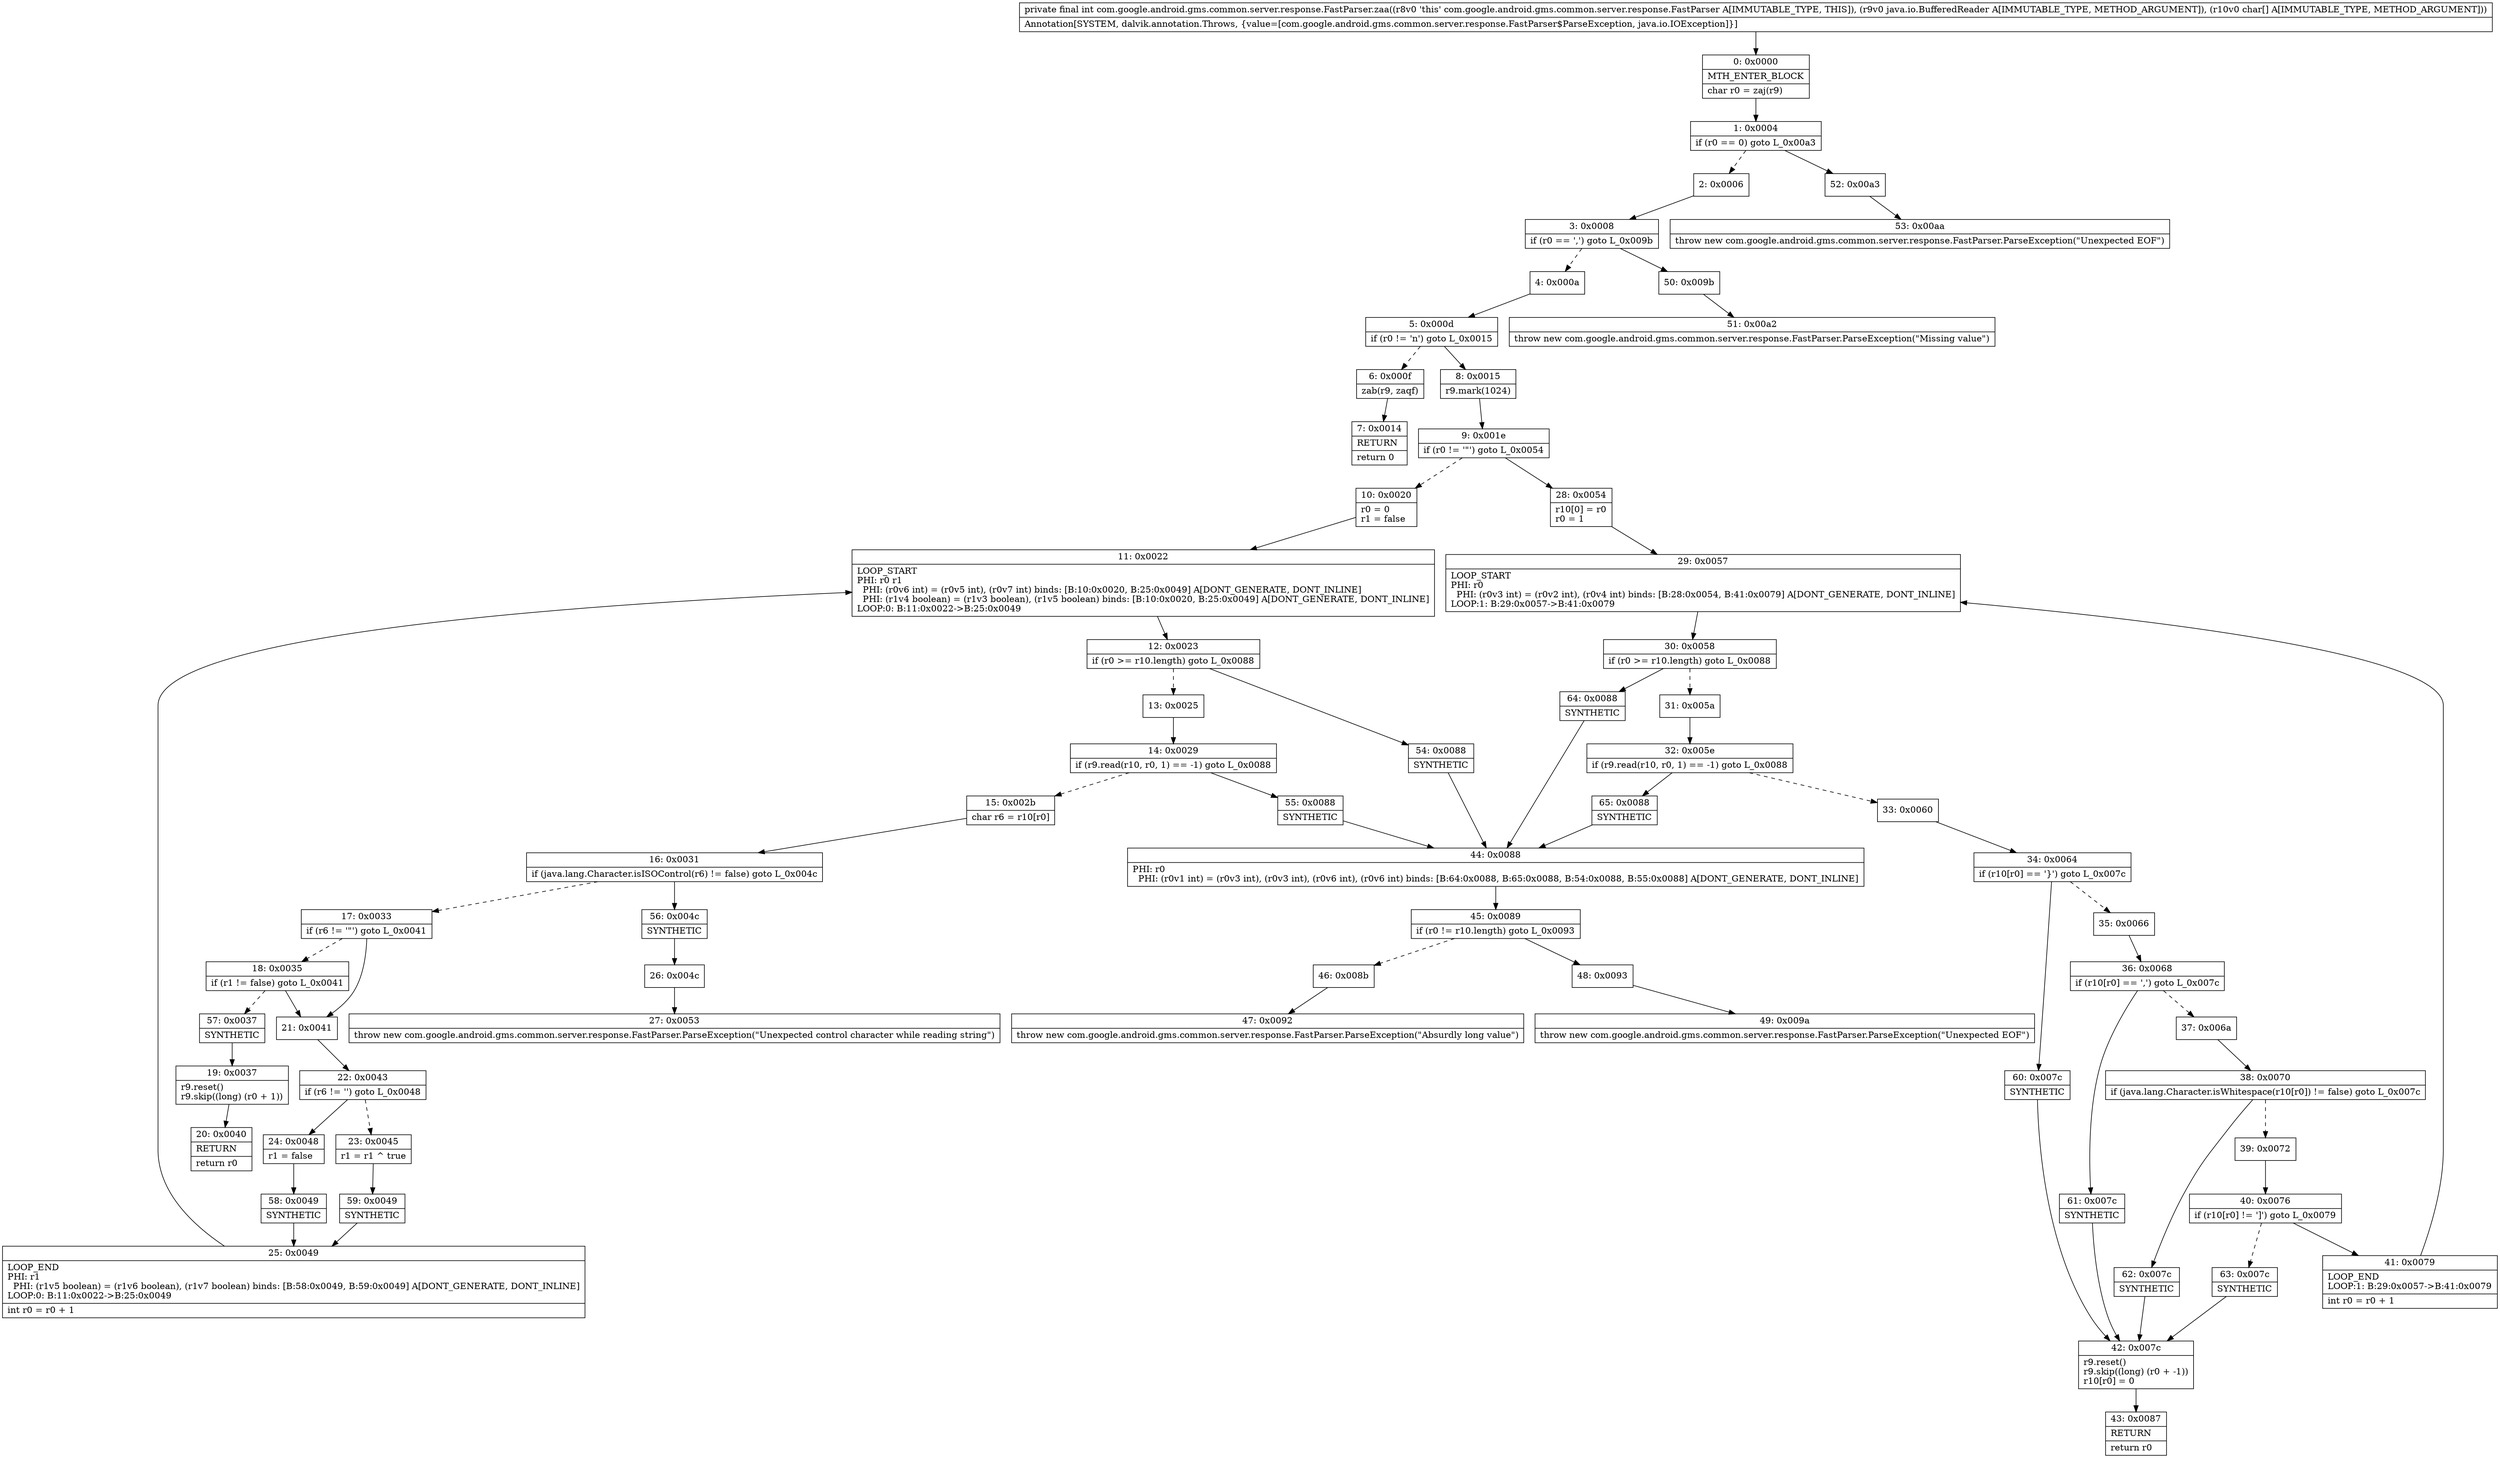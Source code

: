 digraph "CFG forcom.google.android.gms.common.server.response.FastParser.zaa(Ljava\/io\/BufferedReader;[C)I" {
Node_0 [shape=record,label="{0\:\ 0x0000|MTH_ENTER_BLOCK\l|char r0 = zaj(r9)\l}"];
Node_1 [shape=record,label="{1\:\ 0x0004|if (r0 == 0) goto L_0x00a3\l}"];
Node_2 [shape=record,label="{2\:\ 0x0006}"];
Node_3 [shape=record,label="{3\:\ 0x0008|if (r0 == ',') goto L_0x009b\l}"];
Node_4 [shape=record,label="{4\:\ 0x000a}"];
Node_5 [shape=record,label="{5\:\ 0x000d|if (r0 != 'n') goto L_0x0015\l}"];
Node_6 [shape=record,label="{6\:\ 0x000f|zab(r9, zaqf)\l}"];
Node_7 [shape=record,label="{7\:\ 0x0014|RETURN\l|return 0\l}"];
Node_8 [shape=record,label="{8\:\ 0x0015|r9.mark(1024)\l}"];
Node_9 [shape=record,label="{9\:\ 0x001e|if (r0 != '\"') goto L_0x0054\l}"];
Node_10 [shape=record,label="{10\:\ 0x0020|r0 = 0\lr1 = false\l}"];
Node_11 [shape=record,label="{11\:\ 0x0022|LOOP_START\lPHI: r0 r1 \l  PHI: (r0v6 int) = (r0v5 int), (r0v7 int) binds: [B:10:0x0020, B:25:0x0049] A[DONT_GENERATE, DONT_INLINE]\l  PHI: (r1v4 boolean) = (r1v3 boolean), (r1v5 boolean) binds: [B:10:0x0020, B:25:0x0049] A[DONT_GENERATE, DONT_INLINE]\lLOOP:0: B:11:0x0022\-\>B:25:0x0049\l}"];
Node_12 [shape=record,label="{12\:\ 0x0023|if (r0 \>= r10.length) goto L_0x0088\l}"];
Node_13 [shape=record,label="{13\:\ 0x0025}"];
Node_14 [shape=record,label="{14\:\ 0x0029|if (r9.read(r10, r0, 1) == \-1) goto L_0x0088\l}"];
Node_15 [shape=record,label="{15\:\ 0x002b|char r6 = r10[r0]\l}"];
Node_16 [shape=record,label="{16\:\ 0x0031|if (java.lang.Character.isISOControl(r6) != false) goto L_0x004c\l}"];
Node_17 [shape=record,label="{17\:\ 0x0033|if (r6 != '\"') goto L_0x0041\l}"];
Node_18 [shape=record,label="{18\:\ 0x0035|if (r1 != false) goto L_0x0041\l}"];
Node_19 [shape=record,label="{19\:\ 0x0037|r9.reset()\lr9.skip((long) (r0 + 1))\l}"];
Node_20 [shape=record,label="{20\:\ 0x0040|RETURN\l|return r0\l}"];
Node_21 [shape=record,label="{21\:\ 0x0041}"];
Node_22 [shape=record,label="{22\:\ 0x0043|if (r6 != '') goto L_0x0048\l}"];
Node_23 [shape=record,label="{23\:\ 0x0045|r1 = r1 ^ true\l}"];
Node_24 [shape=record,label="{24\:\ 0x0048|r1 = false\l}"];
Node_25 [shape=record,label="{25\:\ 0x0049|LOOP_END\lPHI: r1 \l  PHI: (r1v5 boolean) = (r1v6 boolean), (r1v7 boolean) binds: [B:58:0x0049, B:59:0x0049] A[DONT_GENERATE, DONT_INLINE]\lLOOP:0: B:11:0x0022\-\>B:25:0x0049\l|int r0 = r0 + 1\l}"];
Node_26 [shape=record,label="{26\:\ 0x004c}"];
Node_27 [shape=record,label="{27\:\ 0x0053|throw new com.google.android.gms.common.server.response.FastParser.ParseException(\"Unexpected control character while reading string\")\l}"];
Node_28 [shape=record,label="{28\:\ 0x0054|r10[0] = r0\lr0 = 1\l}"];
Node_29 [shape=record,label="{29\:\ 0x0057|LOOP_START\lPHI: r0 \l  PHI: (r0v3 int) = (r0v2 int), (r0v4 int) binds: [B:28:0x0054, B:41:0x0079] A[DONT_GENERATE, DONT_INLINE]\lLOOP:1: B:29:0x0057\-\>B:41:0x0079\l}"];
Node_30 [shape=record,label="{30\:\ 0x0058|if (r0 \>= r10.length) goto L_0x0088\l}"];
Node_31 [shape=record,label="{31\:\ 0x005a}"];
Node_32 [shape=record,label="{32\:\ 0x005e|if (r9.read(r10, r0, 1) == \-1) goto L_0x0088\l}"];
Node_33 [shape=record,label="{33\:\ 0x0060}"];
Node_34 [shape=record,label="{34\:\ 0x0064|if (r10[r0] == '\}') goto L_0x007c\l}"];
Node_35 [shape=record,label="{35\:\ 0x0066}"];
Node_36 [shape=record,label="{36\:\ 0x0068|if (r10[r0] == ',') goto L_0x007c\l}"];
Node_37 [shape=record,label="{37\:\ 0x006a}"];
Node_38 [shape=record,label="{38\:\ 0x0070|if (java.lang.Character.isWhitespace(r10[r0]) != false) goto L_0x007c\l}"];
Node_39 [shape=record,label="{39\:\ 0x0072}"];
Node_40 [shape=record,label="{40\:\ 0x0076|if (r10[r0] != ']') goto L_0x0079\l}"];
Node_41 [shape=record,label="{41\:\ 0x0079|LOOP_END\lLOOP:1: B:29:0x0057\-\>B:41:0x0079\l|int r0 = r0 + 1\l}"];
Node_42 [shape=record,label="{42\:\ 0x007c|r9.reset()\lr9.skip((long) (r0 + \-1))\lr10[r0] = 0\l}"];
Node_43 [shape=record,label="{43\:\ 0x0087|RETURN\l|return r0\l}"];
Node_44 [shape=record,label="{44\:\ 0x0088|PHI: r0 \l  PHI: (r0v1 int) = (r0v3 int), (r0v3 int), (r0v6 int), (r0v6 int) binds: [B:64:0x0088, B:65:0x0088, B:54:0x0088, B:55:0x0088] A[DONT_GENERATE, DONT_INLINE]\l}"];
Node_45 [shape=record,label="{45\:\ 0x0089|if (r0 != r10.length) goto L_0x0093\l}"];
Node_46 [shape=record,label="{46\:\ 0x008b}"];
Node_47 [shape=record,label="{47\:\ 0x0092|throw new com.google.android.gms.common.server.response.FastParser.ParseException(\"Absurdly long value\")\l}"];
Node_48 [shape=record,label="{48\:\ 0x0093}"];
Node_49 [shape=record,label="{49\:\ 0x009a|throw new com.google.android.gms.common.server.response.FastParser.ParseException(\"Unexpected EOF\")\l}"];
Node_50 [shape=record,label="{50\:\ 0x009b}"];
Node_51 [shape=record,label="{51\:\ 0x00a2|throw new com.google.android.gms.common.server.response.FastParser.ParseException(\"Missing value\")\l}"];
Node_52 [shape=record,label="{52\:\ 0x00a3}"];
Node_53 [shape=record,label="{53\:\ 0x00aa|throw new com.google.android.gms.common.server.response.FastParser.ParseException(\"Unexpected EOF\")\l}"];
Node_54 [shape=record,label="{54\:\ 0x0088|SYNTHETIC\l}"];
Node_55 [shape=record,label="{55\:\ 0x0088|SYNTHETIC\l}"];
Node_56 [shape=record,label="{56\:\ 0x004c|SYNTHETIC\l}"];
Node_57 [shape=record,label="{57\:\ 0x0037|SYNTHETIC\l}"];
Node_58 [shape=record,label="{58\:\ 0x0049|SYNTHETIC\l}"];
Node_59 [shape=record,label="{59\:\ 0x0049|SYNTHETIC\l}"];
Node_60 [shape=record,label="{60\:\ 0x007c|SYNTHETIC\l}"];
Node_61 [shape=record,label="{61\:\ 0x007c|SYNTHETIC\l}"];
Node_62 [shape=record,label="{62\:\ 0x007c|SYNTHETIC\l}"];
Node_63 [shape=record,label="{63\:\ 0x007c|SYNTHETIC\l}"];
Node_64 [shape=record,label="{64\:\ 0x0088|SYNTHETIC\l}"];
Node_65 [shape=record,label="{65\:\ 0x0088|SYNTHETIC\l}"];
MethodNode[shape=record,label="{private final int com.google.android.gms.common.server.response.FastParser.zaa((r8v0 'this' com.google.android.gms.common.server.response.FastParser A[IMMUTABLE_TYPE, THIS]), (r9v0 java.io.BufferedReader A[IMMUTABLE_TYPE, METHOD_ARGUMENT]), (r10v0 char[] A[IMMUTABLE_TYPE, METHOD_ARGUMENT]))  | Annotation[SYSTEM, dalvik.annotation.Throws, \{value=[com.google.android.gms.common.server.response.FastParser$ParseException, java.io.IOException]\}]\l}"];
MethodNode -> Node_0;
Node_0 -> Node_1;
Node_1 -> Node_2[style=dashed];
Node_1 -> Node_52;
Node_2 -> Node_3;
Node_3 -> Node_4[style=dashed];
Node_3 -> Node_50;
Node_4 -> Node_5;
Node_5 -> Node_6[style=dashed];
Node_5 -> Node_8;
Node_6 -> Node_7;
Node_8 -> Node_9;
Node_9 -> Node_10[style=dashed];
Node_9 -> Node_28;
Node_10 -> Node_11;
Node_11 -> Node_12;
Node_12 -> Node_13[style=dashed];
Node_12 -> Node_54;
Node_13 -> Node_14;
Node_14 -> Node_15[style=dashed];
Node_14 -> Node_55;
Node_15 -> Node_16;
Node_16 -> Node_17[style=dashed];
Node_16 -> Node_56;
Node_17 -> Node_18[style=dashed];
Node_17 -> Node_21;
Node_18 -> Node_21;
Node_18 -> Node_57[style=dashed];
Node_19 -> Node_20;
Node_21 -> Node_22;
Node_22 -> Node_23[style=dashed];
Node_22 -> Node_24;
Node_23 -> Node_59;
Node_24 -> Node_58;
Node_25 -> Node_11;
Node_26 -> Node_27;
Node_28 -> Node_29;
Node_29 -> Node_30;
Node_30 -> Node_31[style=dashed];
Node_30 -> Node_64;
Node_31 -> Node_32;
Node_32 -> Node_33[style=dashed];
Node_32 -> Node_65;
Node_33 -> Node_34;
Node_34 -> Node_35[style=dashed];
Node_34 -> Node_60;
Node_35 -> Node_36;
Node_36 -> Node_37[style=dashed];
Node_36 -> Node_61;
Node_37 -> Node_38;
Node_38 -> Node_39[style=dashed];
Node_38 -> Node_62;
Node_39 -> Node_40;
Node_40 -> Node_41;
Node_40 -> Node_63[style=dashed];
Node_41 -> Node_29;
Node_42 -> Node_43;
Node_44 -> Node_45;
Node_45 -> Node_46[style=dashed];
Node_45 -> Node_48;
Node_46 -> Node_47;
Node_48 -> Node_49;
Node_50 -> Node_51;
Node_52 -> Node_53;
Node_54 -> Node_44;
Node_55 -> Node_44;
Node_56 -> Node_26;
Node_57 -> Node_19;
Node_58 -> Node_25;
Node_59 -> Node_25;
Node_60 -> Node_42;
Node_61 -> Node_42;
Node_62 -> Node_42;
Node_63 -> Node_42;
Node_64 -> Node_44;
Node_65 -> Node_44;
}

